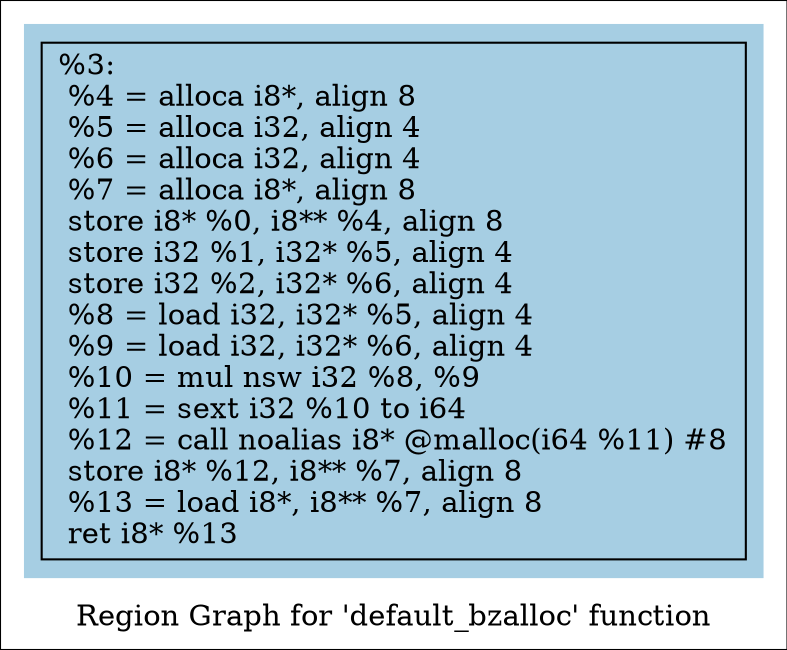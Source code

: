 digraph "Region Graph for 'default_bzalloc' function" {
	label="Region Graph for 'default_bzalloc' function";

	Node0xa5b470 [shape=record,label="{%3:\l  %4 = alloca i8*, align 8\l  %5 = alloca i32, align 4\l  %6 = alloca i32, align 4\l  %7 = alloca i8*, align 8\l  store i8* %0, i8** %4, align 8\l  store i32 %1, i32* %5, align 4\l  store i32 %2, i32* %6, align 4\l  %8 = load i32, i32* %5, align 4\l  %9 = load i32, i32* %6, align 4\l  %10 = mul nsw i32 %8, %9\l  %11 = sext i32 %10 to i64\l  %12 = call noalias i8* @malloc(i64 %11) #8\l  store i8* %12, i8** %7, align 8\l  %13 = load i8*, i8** %7, align 8\l  ret i8* %13\l}"];
	colorscheme = "paired12"
        subgraph cluster_0xc165d0 {
          label = "";
          style = filled;
          color = 1
          Node0xa5b470;
        }
}
